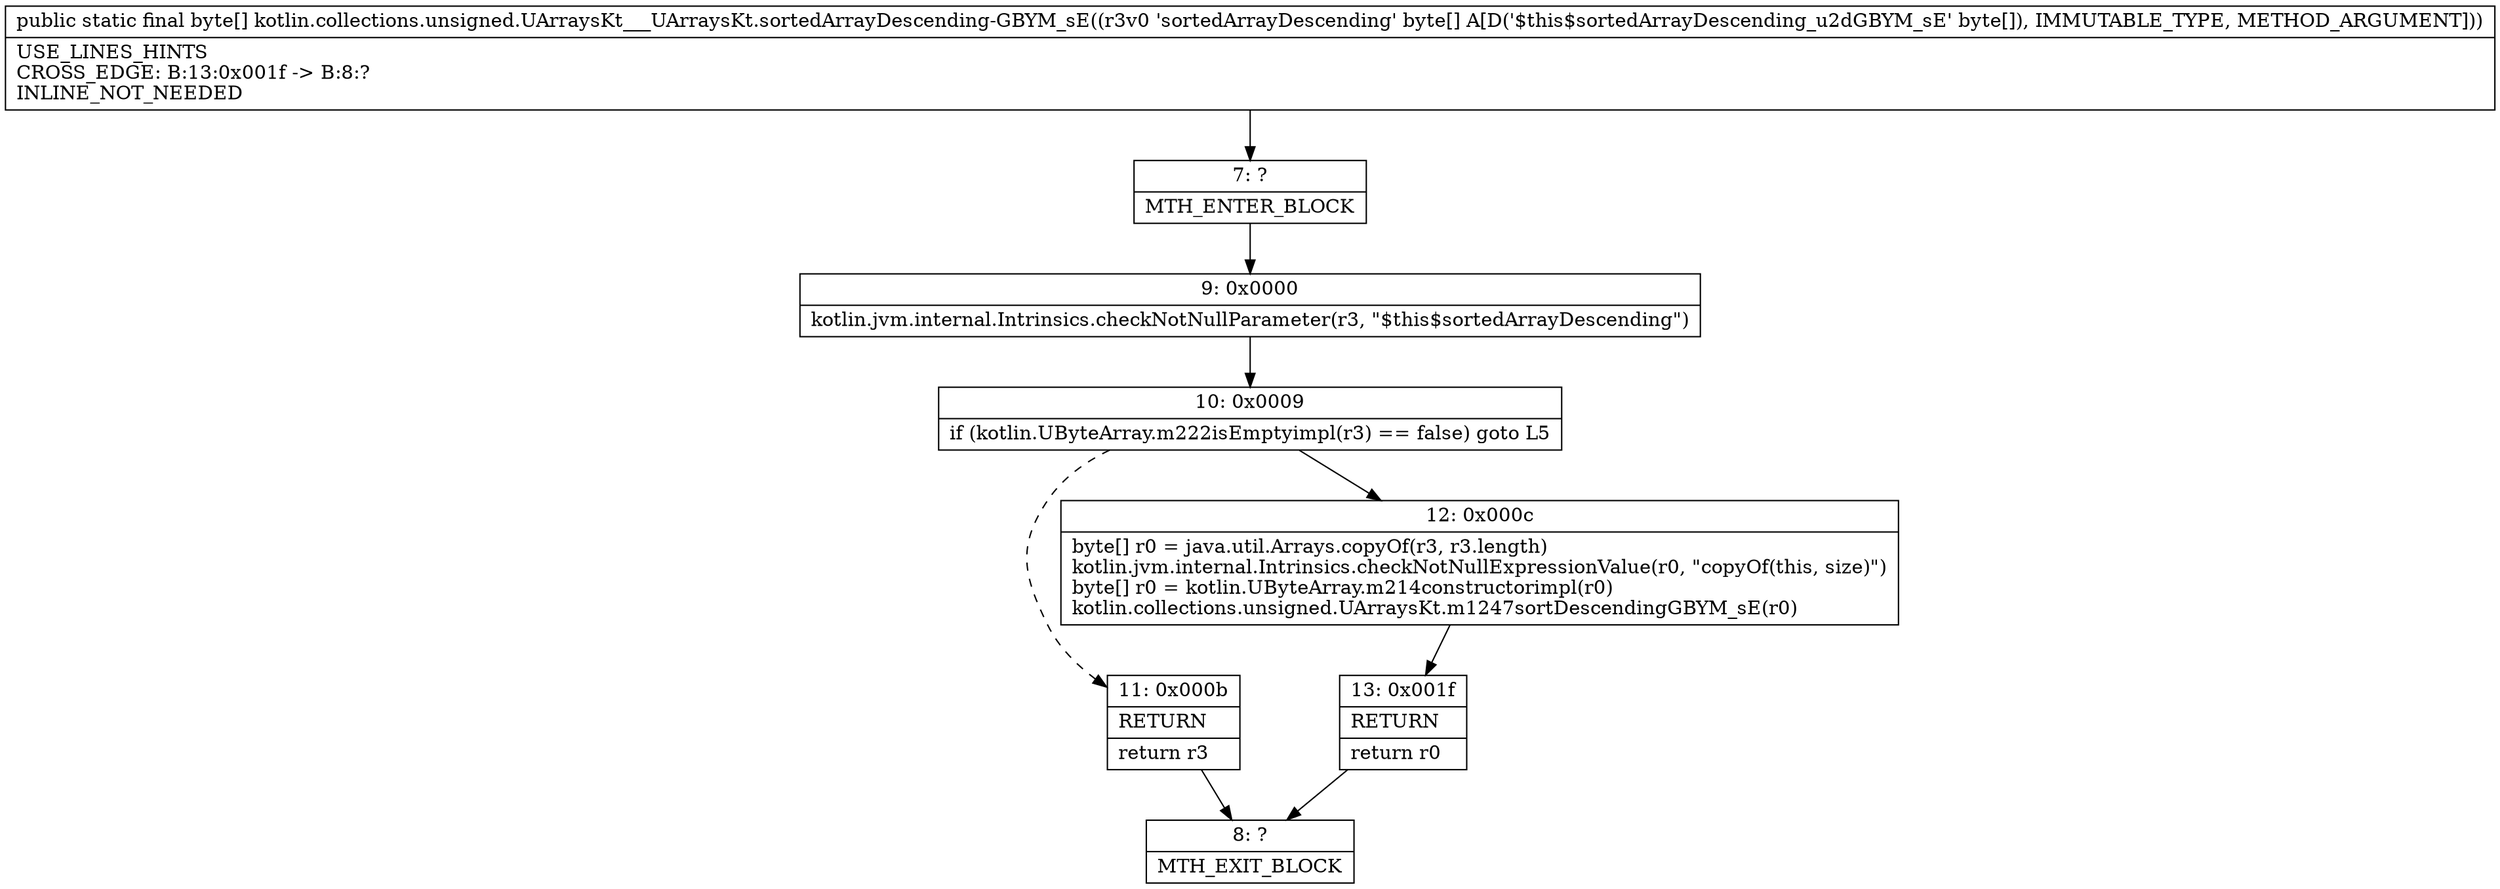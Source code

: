digraph "CFG forkotlin.collections.unsigned.UArraysKt___UArraysKt.sortedArrayDescending\-GBYM_sE([B)[B" {
Node_7 [shape=record,label="{7\:\ ?|MTH_ENTER_BLOCK\l}"];
Node_9 [shape=record,label="{9\:\ 0x0000|kotlin.jvm.internal.Intrinsics.checkNotNullParameter(r3, \"$this$sortedArrayDescending\")\l}"];
Node_10 [shape=record,label="{10\:\ 0x0009|if (kotlin.UByteArray.m222isEmptyimpl(r3) == false) goto L5\l}"];
Node_11 [shape=record,label="{11\:\ 0x000b|RETURN\l|return r3\l}"];
Node_8 [shape=record,label="{8\:\ ?|MTH_EXIT_BLOCK\l}"];
Node_12 [shape=record,label="{12\:\ 0x000c|byte[] r0 = java.util.Arrays.copyOf(r3, r3.length)\lkotlin.jvm.internal.Intrinsics.checkNotNullExpressionValue(r0, \"copyOf(this, size)\")\lbyte[] r0 = kotlin.UByteArray.m214constructorimpl(r0)\lkotlin.collections.unsigned.UArraysKt.m1247sortDescendingGBYM_sE(r0)\l}"];
Node_13 [shape=record,label="{13\:\ 0x001f|RETURN\l|return r0\l}"];
MethodNode[shape=record,label="{public static final byte[] kotlin.collections.unsigned.UArraysKt___UArraysKt.sortedArrayDescending\-GBYM_sE((r3v0 'sortedArrayDescending' byte[] A[D('$this$sortedArrayDescending_u2dGBYM_sE' byte[]), IMMUTABLE_TYPE, METHOD_ARGUMENT]))  | USE_LINES_HINTS\lCROSS_EDGE: B:13:0x001f \-\> B:8:?\lINLINE_NOT_NEEDED\l}"];
MethodNode -> Node_7;Node_7 -> Node_9;
Node_9 -> Node_10;
Node_10 -> Node_11[style=dashed];
Node_10 -> Node_12;
Node_11 -> Node_8;
Node_12 -> Node_13;
Node_13 -> Node_8;
}

